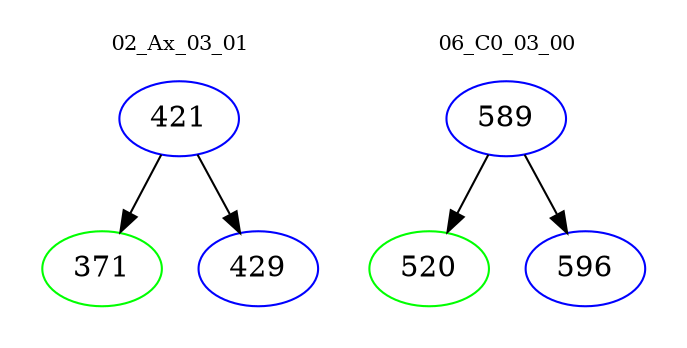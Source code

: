 digraph{
subgraph cluster_0 {
color = white
label = "02_Ax_03_01";
fontsize=10;
T0_421 [label="421", color="blue"]
T0_421 -> T0_371 [color="black"]
T0_371 [label="371", color="green"]
T0_421 -> T0_429 [color="black"]
T0_429 [label="429", color="blue"]
}
subgraph cluster_1 {
color = white
label = "06_C0_03_00";
fontsize=10;
T1_589 [label="589", color="blue"]
T1_589 -> T1_520 [color="black"]
T1_520 [label="520", color="green"]
T1_589 -> T1_596 [color="black"]
T1_596 [label="596", color="blue"]
}
}
